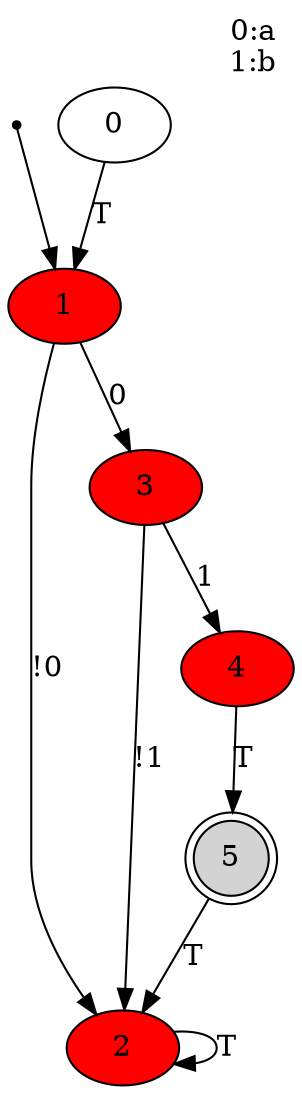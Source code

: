 digraph g {
  init  [shape=point,comment=""]
  0  [comment=""]
  1  [style=filled,fillcolor=red,comment=""]
  2  [style=filled,fillcolor=red,comment=""]
  3  [style=filled,fillcolor=red,comment=""]
  4  [style=filled,fillcolor=red,comment=""]
  5  [shape=doublecircle,style=filled,fillcolor=lightgrey,comment=""]
  0 -> 1 [label="T"]
  1 -> 2 [label="!0"]
  1 -> 3 [label="0"]
  2 -> 2 [label="T"]
  3 -> 2 [label="!1"]
  3 -> 4 [label="1"]
  4 -> 5 [label="T"]
  5 -> 2 [label="T"]
  init -> 1
label = "0:a\n1:b\n"
labelloc = t
labeljust = r
}
